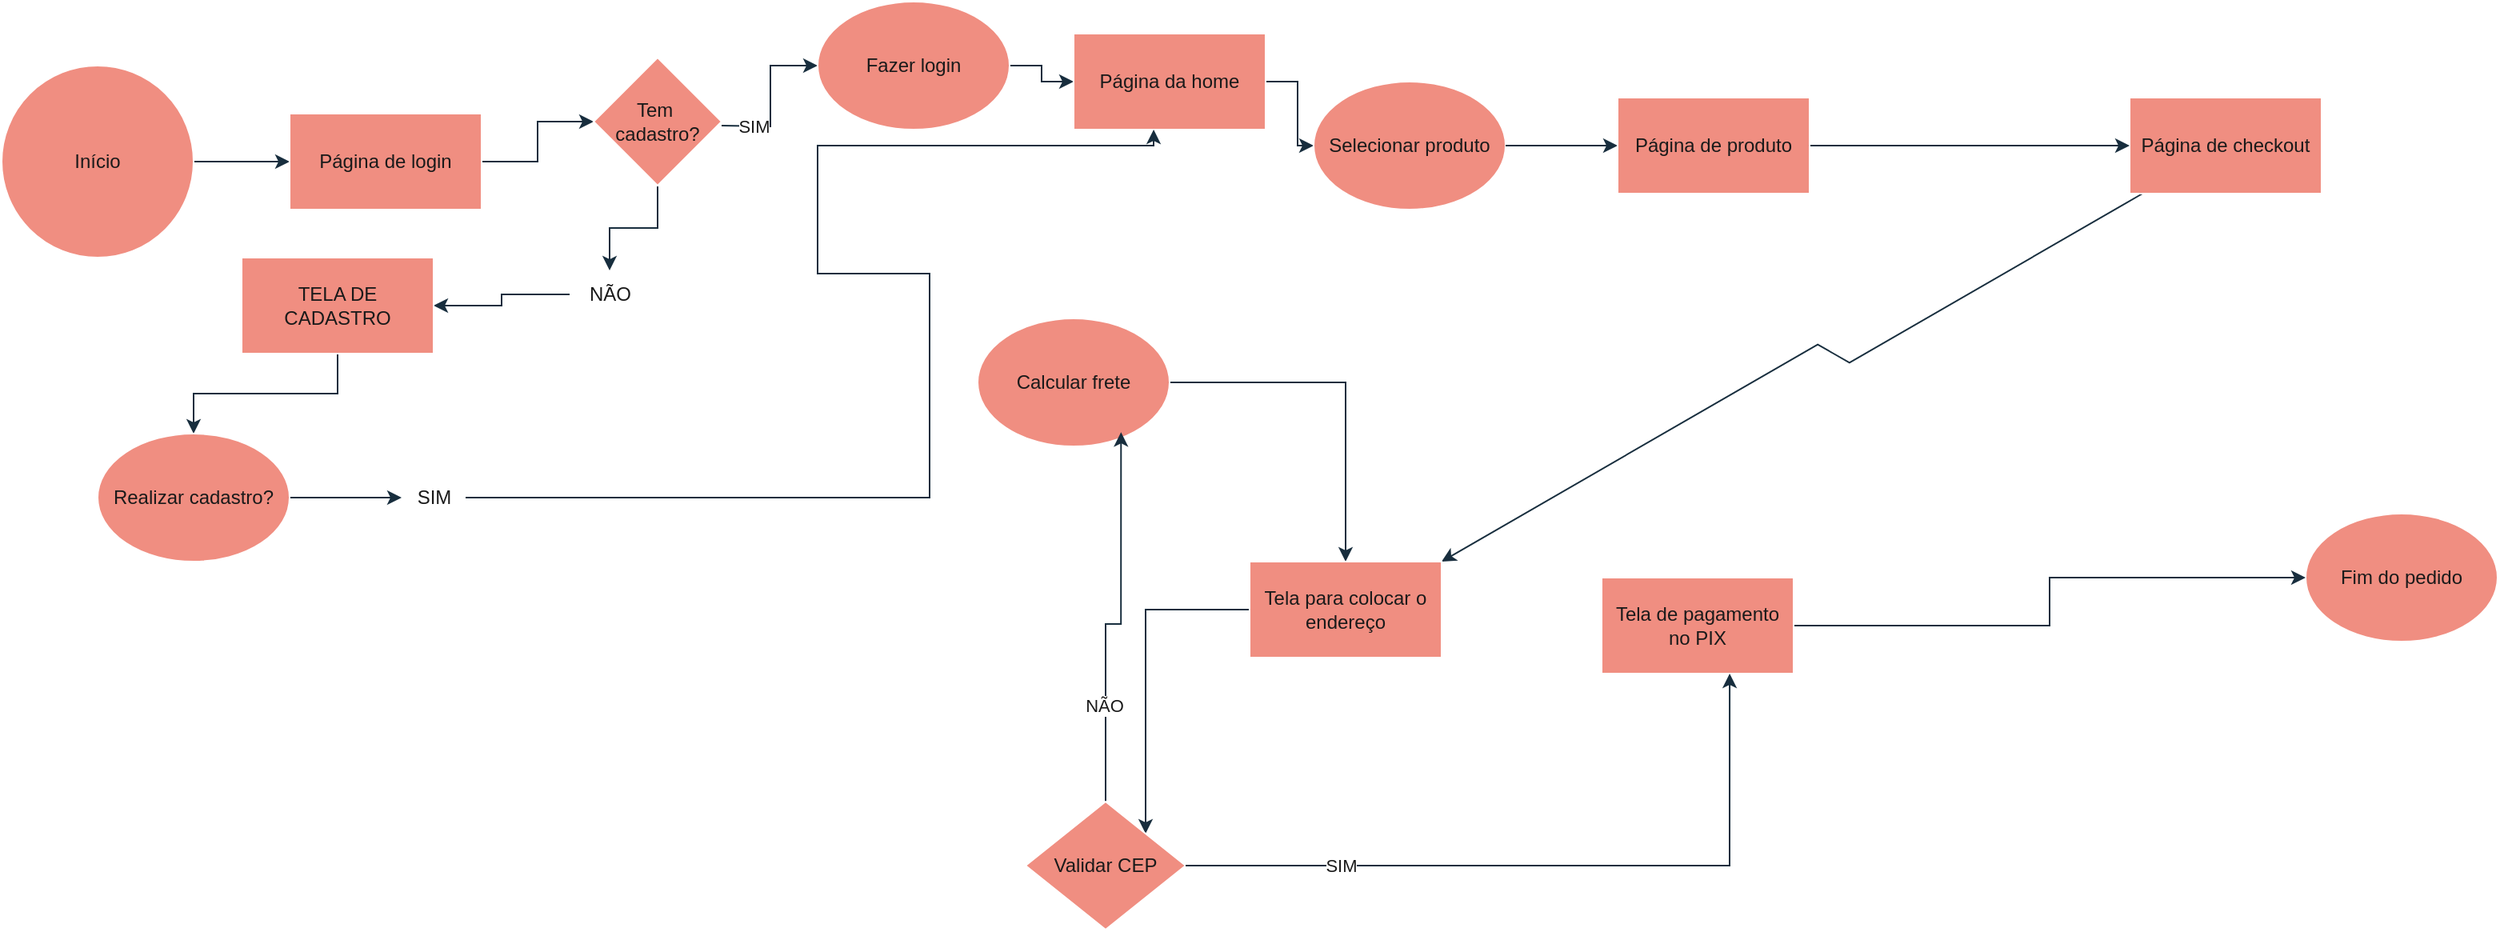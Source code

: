 <mxfile version="26.2.9">
  <diagram name="Page-1" id="2YBvvXClWsGukQMizWep">
    <mxGraphModel dx="1671" dy="2025" grid="1" gridSize="10" guides="1" tooltips="1" connect="1" arrows="1" fold="1" page="1" pageScale="1" pageWidth="850" pageHeight="1100" math="0" shadow="0">
      <root>
        <mxCell id="0" />
        <mxCell id="1" parent="0" />
        <mxCell id="2oQZuRP9bHxmBs3EyyyM-6" value="" style="edgeStyle=orthogonalEdgeStyle;rounded=0;orthogonalLoop=1;jettySize=auto;html=1;labelBackgroundColor=none;strokeColor=#182E3E;fontColor=default;" edge="1" parent="1" source="2oQZuRP9bHxmBs3EyyyM-4" target="2oQZuRP9bHxmBs3EyyyM-5">
          <mxGeometry relative="1" as="geometry" />
        </mxCell>
        <mxCell id="2oQZuRP9bHxmBs3EyyyM-4" value="Início" style="ellipse;whiteSpace=wrap;html=1;aspect=fixed;labelBackgroundColor=none;fillColor=#F08E81;strokeColor=#FFFFFF;fontColor=#1A1A1A;" vertex="1" parent="1">
          <mxGeometry y="30" width="120" height="120" as="geometry" />
        </mxCell>
        <mxCell id="2oQZuRP9bHxmBs3EyyyM-8" value="" style="edgeStyle=orthogonalEdgeStyle;rounded=0;orthogonalLoop=1;jettySize=auto;html=1;labelBackgroundColor=none;strokeColor=#182E3E;fontColor=default;" edge="1" parent="1" source="2oQZuRP9bHxmBs3EyyyM-5" target="2oQZuRP9bHxmBs3EyyyM-7">
          <mxGeometry relative="1" as="geometry" />
        </mxCell>
        <mxCell id="2oQZuRP9bHxmBs3EyyyM-5" value="Página de login" style="rounded=0;whiteSpace=wrap;html=1;labelBackgroundColor=none;fillColor=#F08E81;strokeColor=#FFFFFF;fontColor=#1A1A1A;" vertex="1" parent="1">
          <mxGeometry x="180" y="60" width="120" height="60" as="geometry" />
        </mxCell>
        <mxCell id="2oQZuRP9bHxmBs3EyyyM-11" value="" style="edgeStyle=orthogonalEdgeStyle;rounded=0;orthogonalLoop=1;jettySize=auto;html=1;labelBackgroundColor=none;strokeColor=#182E3E;fontColor=default;" edge="1" parent="1" source="2oQZuRP9bHxmBs3EyyyM-7" target="2oQZuRP9bHxmBs3EyyyM-9">
          <mxGeometry relative="1" as="geometry" />
        </mxCell>
        <mxCell id="2oQZuRP9bHxmBs3EyyyM-7" value="Tem&amp;nbsp;&lt;div&gt;cadastro?&lt;/div&gt;" style="rhombus;whiteSpace=wrap;html=1;labelBackgroundColor=none;fillColor=#F08E81;strokeColor=#FFFFFF;fontColor=#1A1A1A;" vertex="1" parent="1">
          <mxGeometry x="370" y="25" width="80" height="80" as="geometry" />
        </mxCell>
        <mxCell id="2oQZuRP9bHxmBs3EyyyM-15" value="" style="edgeStyle=orthogonalEdgeStyle;rounded=0;orthogonalLoop=1;jettySize=auto;html=1;labelBackgroundColor=none;strokeColor=#182E3E;fontColor=default;" edge="1" parent="1" source="2oQZuRP9bHxmBs3EyyyM-9" target="2oQZuRP9bHxmBs3EyyyM-14">
          <mxGeometry relative="1" as="geometry" />
        </mxCell>
        <mxCell id="2oQZuRP9bHxmBs3EyyyM-9" value="NÃO" style="text;html=1;align=center;verticalAlign=middle;resizable=0;points=[];autosize=1;strokeColor=none;fillColor=none;labelBackgroundColor=none;fontColor=#1A1A1A;" vertex="1" parent="1">
          <mxGeometry x="355" y="158" width="50" height="30" as="geometry" />
        </mxCell>
        <mxCell id="2oQZuRP9bHxmBs3EyyyM-19" value="" style="edgeStyle=orthogonalEdgeStyle;rounded=0;orthogonalLoop=1;jettySize=auto;html=1;labelBackgroundColor=none;strokeColor=#182E3E;fontColor=default;entryX=0;entryY=0.5;entryDx=0;entryDy=0;" edge="1" parent="1" source="2oQZuRP9bHxmBs3EyyyM-100" target="2oQZuRP9bHxmBs3EyyyM-20">
          <mxGeometry relative="1" as="geometry">
            <mxPoint x="450" y="67.5" as="sourcePoint" />
            <mxPoint x="500" y="92.5" as="targetPoint" />
          </mxGeometry>
        </mxCell>
        <mxCell id="2oQZuRP9bHxmBs3EyyyM-46" value="" style="edgeStyle=orthogonalEdgeStyle;rounded=0;orthogonalLoop=1;jettySize=auto;html=1;labelBackgroundColor=none;strokeColor=#182E3E;fontColor=default;" edge="1" parent="1" source="2oQZuRP9bHxmBs3EyyyM-14" target="2oQZuRP9bHxmBs3EyyyM-45">
          <mxGeometry relative="1" as="geometry" />
        </mxCell>
        <mxCell id="2oQZuRP9bHxmBs3EyyyM-14" value="TELA DE CADASTRO" style="rounded=0;whiteSpace=wrap;html=1;labelBackgroundColor=none;fillColor=#F08E81;strokeColor=#FFFFFF;fontColor=#1A1A1A;" vertex="1" parent="1">
          <mxGeometry x="150" y="150" width="120" height="60" as="geometry" />
        </mxCell>
        <mxCell id="2oQZuRP9bHxmBs3EyyyM-22" value="" style="edgeStyle=orthogonalEdgeStyle;rounded=0;orthogonalLoop=1;jettySize=auto;html=1;labelBackgroundColor=none;strokeColor=#182E3E;fontColor=default;" edge="1" parent="1" source="2oQZuRP9bHxmBs3EyyyM-20" target="2oQZuRP9bHxmBs3EyyyM-21">
          <mxGeometry relative="1" as="geometry" />
        </mxCell>
        <mxCell id="2oQZuRP9bHxmBs3EyyyM-20" value="Página da home" style="rounded=0;whiteSpace=wrap;html=1;labelBackgroundColor=none;fillColor=#F08E81;strokeColor=#FFFFFF;fontColor=#1A1A1A;" vertex="1" parent="1">
          <mxGeometry x="670" y="10" width="120" height="60" as="geometry" />
        </mxCell>
        <mxCell id="2oQZuRP9bHxmBs3EyyyM-21" value="Selecionar produto" style="ellipse;whiteSpace=wrap;html=1;labelBackgroundColor=none;fillColor=#F08E81;strokeColor=#FFFFFF;fontColor=#1A1A1A;" vertex="1" parent="1">
          <mxGeometry x="820" y="40" width="120" height="80" as="geometry" />
        </mxCell>
        <mxCell id="2oQZuRP9bHxmBs3EyyyM-27" style="edgeStyle=isometricEdgeStyle;rounded=0;orthogonalLoop=1;jettySize=auto;html=1;labelBackgroundColor=none;strokeColor=#182E3E;fontColor=default;entryX=1;entryY=0;entryDx=0;entryDy=0;" edge="1" parent="1" source="2oQZuRP9bHxmBs3EyyyM-25" target="2oQZuRP9bHxmBs3EyyyM-36">
          <mxGeometry relative="1" as="geometry">
            <mxPoint x="890" y="330" as="targetPoint" />
          </mxGeometry>
        </mxCell>
        <mxCell id="2oQZuRP9bHxmBs3EyyyM-25" value="Página de checkout" style="rounded=0;whiteSpace=wrap;html=1;labelBackgroundColor=none;fillColor=#F08E81;strokeColor=#FFFFFF;fontColor=#1A1A1A;" vertex="1" parent="1">
          <mxGeometry x="1330" y="50" width="120" height="60" as="geometry" />
        </mxCell>
        <mxCell id="2oQZuRP9bHxmBs3EyyyM-37" value="" style="edgeStyle=orthogonalEdgeStyle;rounded=0;orthogonalLoop=1;jettySize=auto;html=1;labelBackgroundColor=none;strokeColor=#182E3E;fontColor=default;" edge="1" parent="1" source="2oQZuRP9bHxmBs3EyyyM-28" target="2oQZuRP9bHxmBs3EyyyM-36">
          <mxGeometry relative="1" as="geometry" />
        </mxCell>
        <mxCell id="2oQZuRP9bHxmBs3EyyyM-28" value="Calcular frete" style="ellipse;whiteSpace=wrap;html=1;labelBackgroundColor=none;fillColor=#F08E81;strokeColor=#FFFFFF;fontColor=#1A1A1A;" vertex="1" parent="1">
          <mxGeometry x="610" y="188" width="120" height="80" as="geometry" />
        </mxCell>
        <mxCell id="2oQZuRP9bHxmBs3EyyyM-35" value="Fim do pedido" style="ellipse;whiteSpace=wrap;html=1;labelBackgroundColor=none;fillColor=#F08E81;strokeColor=#FFFFFF;fontColor=#1A1A1A;" vertex="1" parent="1">
          <mxGeometry x="1440" y="310" width="120" height="80" as="geometry" />
        </mxCell>
        <mxCell id="2oQZuRP9bHxmBs3EyyyM-93" value="" style="edgeStyle=orthogonalEdgeStyle;rounded=0;orthogonalLoop=1;jettySize=auto;html=1;strokeColor=#182E3E;fontColor=#1A1A1A;entryX=1;entryY=0;entryDx=0;entryDy=0;" edge="1" parent="1" source="2oQZuRP9bHxmBs3EyyyM-36" target="2oQZuRP9bHxmBs3EyyyM-62">
          <mxGeometry relative="1" as="geometry">
            <mxPoint x="840" y="480" as="targetPoint" />
          </mxGeometry>
        </mxCell>
        <mxCell id="2oQZuRP9bHxmBs3EyyyM-36" value="Tela para colocar o endereço" style="rounded=0;whiteSpace=wrap;html=1;labelBackgroundColor=none;fillColor=#F08E81;strokeColor=#FFFFFF;fontColor=#1A1A1A;" vertex="1" parent="1">
          <mxGeometry x="780" y="340" width="120" height="60" as="geometry" />
        </mxCell>
        <mxCell id="2oQZuRP9bHxmBs3EyyyM-66" value="" style="edgeStyle=orthogonalEdgeStyle;rounded=0;orthogonalLoop=1;jettySize=auto;html=1;labelBackgroundColor=none;strokeColor=#182E3E;fontColor=default;" edge="1" parent="1" source="2oQZuRP9bHxmBs3EyyyM-38" target="2oQZuRP9bHxmBs3EyyyM-35">
          <mxGeometry relative="1" as="geometry" />
        </mxCell>
        <mxCell id="2oQZuRP9bHxmBs3EyyyM-38" value="Tela de pagamento no PIX" style="rounded=0;whiteSpace=wrap;html=1;labelBackgroundColor=none;fillColor=#F08E81;strokeColor=#FFFFFF;fontColor=#1A1A1A;" vertex="1" parent="1">
          <mxGeometry x="1000" y="350" width="120" height="60" as="geometry" />
        </mxCell>
        <mxCell id="2oQZuRP9bHxmBs3EyyyM-77" value="" style="edgeStyle=orthogonalEdgeStyle;rounded=0;orthogonalLoop=1;jettySize=auto;html=1;labelBackgroundColor=none;strokeColor=#182E3E;fontColor=default;" edge="1" parent="1" source="2oQZuRP9bHxmBs3EyyyM-45" target="2oQZuRP9bHxmBs3EyyyM-76">
          <mxGeometry relative="1" as="geometry" />
        </mxCell>
        <mxCell id="2oQZuRP9bHxmBs3EyyyM-45" value="Realizar cadastro?" style="ellipse;whiteSpace=wrap;html=1;labelBackgroundColor=none;fillColor=#F08E81;strokeColor=#FFFFFF;fontColor=#1A1A1A;" vertex="1" parent="1">
          <mxGeometry x="60" y="260" width="120" height="80" as="geometry" />
        </mxCell>
        <mxCell id="2oQZuRP9bHxmBs3EyyyM-55" value="" style="edgeStyle=orthogonalEdgeStyle;rounded=0;orthogonalLoop=1;jettySize=auto;html=1;labelBackgroundColor=none;strokeColor=#182E3E;fontColor=default;entryX=0;entryY=0.5;entryDx=0;entryDy=0;" edge="1" parent="1" source="2oQZuRP9bHxmBs3EyyyM-21" target="2oQZuRP9bHxmBs3EyyyM-57">
          <mxGeometry relative="1" as="geometry">
            <mxPoint x="870" y="90" as="sourcePoint" />
            <mxPoint x="910" y="80" as="targetPoint" />
          </mxGeometry>
        </mxCell>
        <mxCell id="2oQZuRP9bHxmBs3EyyyM-60" value="" style="edgeStyle=orthogonalEdgeStyle;rounded=0;orthogonalLoop=1;jettySize=auto;html=1;labelBackgroundColor=none;strokeColor=#182E3E;fontColor=default;" edge="1" parent="1" source="2oQZuRP9bHxmBs3EyyyM-57" target="2oQZuRP9bHxmBs3EyyyM-25">
          <mxGeometry relative="1" as="geometry" />
        </mxCell>
        <mxCell id="2oQZuRP9bHxmBs3EyyyM-57" value="Página de produto" style="rounded=0;whiteSpace=wrap;html=1;labelBackgroundColor=none;fillColor=#F08E81;strokeColor=#FFFFFF;fontColor=#1A1A1A;" vertex="1" parent="1">
          <mxGeometry x="1010" y="50" width="120" height="60" as="geometry" />
        </mxCell>
        <mxCell id="2oQZuRP9bHxmBs3EyyyM-96" value="" style="edgeStyle=orthogonalEdgeStyle;rounded=0;orthogonalLoop=1;jettySize=auto;html=1;strokeColor=#182E3E;fontColor=#1A1A1A;exitX=0.5;exitY=0;exitDx=0;exitDy=0;entryX=0.747;entryY=0.889;entryDx=0;entryDy=0;entryPerimeter=0;" edge="1" parent="1" source="2oQZuRP9bHxmBs3EyyyM-62" target="2oQZuRP9bHxmBs3EyyyM-28">
          <mxGeometry relative="1" as="geometry">
            <mxPoint x="690" y="460" as="sourcePoint" />
            <mxPoint x="640.059" y="409.953" as="targetPoint" />
          </mxGeometry>
        </mxCell>
        <mxCell id="2oQZuRP9bHxmBs3EyyyM-97" value="NÃO" style="edgeLabel;html=1;align=center;verticalAlign=middle;resizable=0;points=[];strokeColor=#FFFFFF;fontColor=#1A1A1A;fillColor=#F08E81;" vertex="1" connectable="0" parent="2oQZuRP9bHxmBs3EyyyM-96">
          <mxGeometry x="-0.495" y="1" relative="1" as="geometry">
            <mxPoint as="offset" />
          </mxGeometry>
        </mxCell>
        <mxCell id="2oQZuRP9bHxmBs3EyyyM-62" value="Validar CEP" style="rhombus;whiteSpace=wrap;html=1;labelBackgroundColor=none;fillColor=#F08E81;strokeColor=#FFFFFF;fontColor=#1A1A1A;" vertex="1" parent="1">
          <mxGeometry x="640" y="490" width="100" height="80" as="geometry" />
        </mxCell>
        <mxCell id="2oQZuRP9bHxmBs3EyyyM-103" style="edgeStyle=orthogonalEdgeStyle;rounded=0;orthogonalLoop=1;jettySize=auto;html=1;strokeColor=#182E3E;fontColor=#1A1A1A;entryX=0.417;entryY=1;entryDx=0;entryDy=0;entryPerimeter=0;" edge="1" parent="1" source="2oQZuRP9bHxmBs3EyyyM-76" target="2oQZuRP9bHxmBs3EyyyM-20">
          <mxGeometry relative="1" as="geometry">
            <mxPoint x="510" y="180" as="targetPoint" />
            <Array as="points">
              <mxPoint x="580" y="300" />
              <mxPoint x="580" y="160" />
              <mxPoint x="510" y="160" />
              <mxPoint x="510" y="80" />
            </Array>
          </mxGeometry>
        </mxCell>
        <mxCell id="2oQZuRP9bHxmBs3EyyyM-76" value="SIM" style="text;html=1;align=center;verticalAlign=middle;resizable=0;points=[];autosize=1;strokeColor=none;fillColor=none;labelBackgroundColor=none;fontColor=#1A1A1A;" vertex="1" parent="1">
          <mxGeometry x="250" y="285" width="40" height="30" as="geometry" />
        </mxCell>
        <mxCell id="2oQZuRP9bHxmBs3EyyyM-87" style="edgeStyle=orthogonalEdgeStyle;rounded=0;orthogonalLoop=1;jettySize=auto;html=1;entryX=0.667;entryY=1;entryDx=0;entryDy=0;entryPerimeter=0;strokeColor=#182E3E;fontColor=#1A1A1A;" edge="1" parent="1" source="2oQZuRP9bHxmBs3EyyyM-62" target="2oQZuRP9bHxmBs3EyyyM-38">
          <mxGeometry relative="1" as="geometry" />
        </mxCell>
        <mxCell id="2oQZuRP9bHxmBs3EyyyM-88" value="SIM" style="edgeLabel;html=1;align=center;verticalAlign=middle;resizable=0;points=[];strokeColor=#FFFFFF;fontColor=#1A1A1A;fillColor=#F08E81;" vertex="1" connectable="0" parent="2oQZuRP9bHxmBs3EyyyM-87">
          <mxGeometry x="-0.785" y="2" relative="1" as="geometry">
            <mxPoint x="47" y="2" as="offset" />
          </mxGeometry>
        </mxCell>
        <mxCell id="2oQZuRP9bHxmBs3EyyyM-101" value="" style="edgeStyle=orthogonalEdgeStyle;rounded=0;orthogonalLoop=1;jettySize=auto;html=1;labelBackgroundColor=none;strokeColor=#182E3E;fontColor=default;entryX=0;entryY=0.5;entryDx=0;entryDy=0;" edge="1" parent="1" target="2oQZuRP9bHxmBs3EyyyM-100">
          <mxGeometry relative="1" as="geometry">
            <mxPoint x="450" y="67.5" as="sourcePoint" />
            <mxPoint x="650" y="50" as="targetPoint" />
          </mxGeometry>
        </mxCell>
        <mxCell id="2oQZuRP9bHxmBs3EyyyM-102" value="SIM" style="edgeLabel;html=1;align=center;verticalAlign=middle;resizable=0;points=[];strokeColor=#FFFFFF;fontColor=#1A1A1A;fillColor=#F08E81;" vertex="1" connectable="0" parent="2oQZuRP9bHxmBs3EyyyM-101">
          <mxGeometry x="-0.592" relative="1" as="geometry">
            <mxPoint as="offset" />
          </mxGeometry>
        </mxCell>
        <mxCell id="2oQZuRP9bHxmBs3EyyyM-100" value="Fazer login" style="ellipse;whiteSpace=wrap;html=1;strokeColor=#FFFFFF;fontColor=#1A1A1A;fillColor=#F08E81;" vertex="1" parent="1">
          <mxGeometry x="510" y="-10" width="120" height="80" as="geometry" />
        </mxCell>
      </root>
    </mxGraphModel>
  </diagram>
</mxfile>
